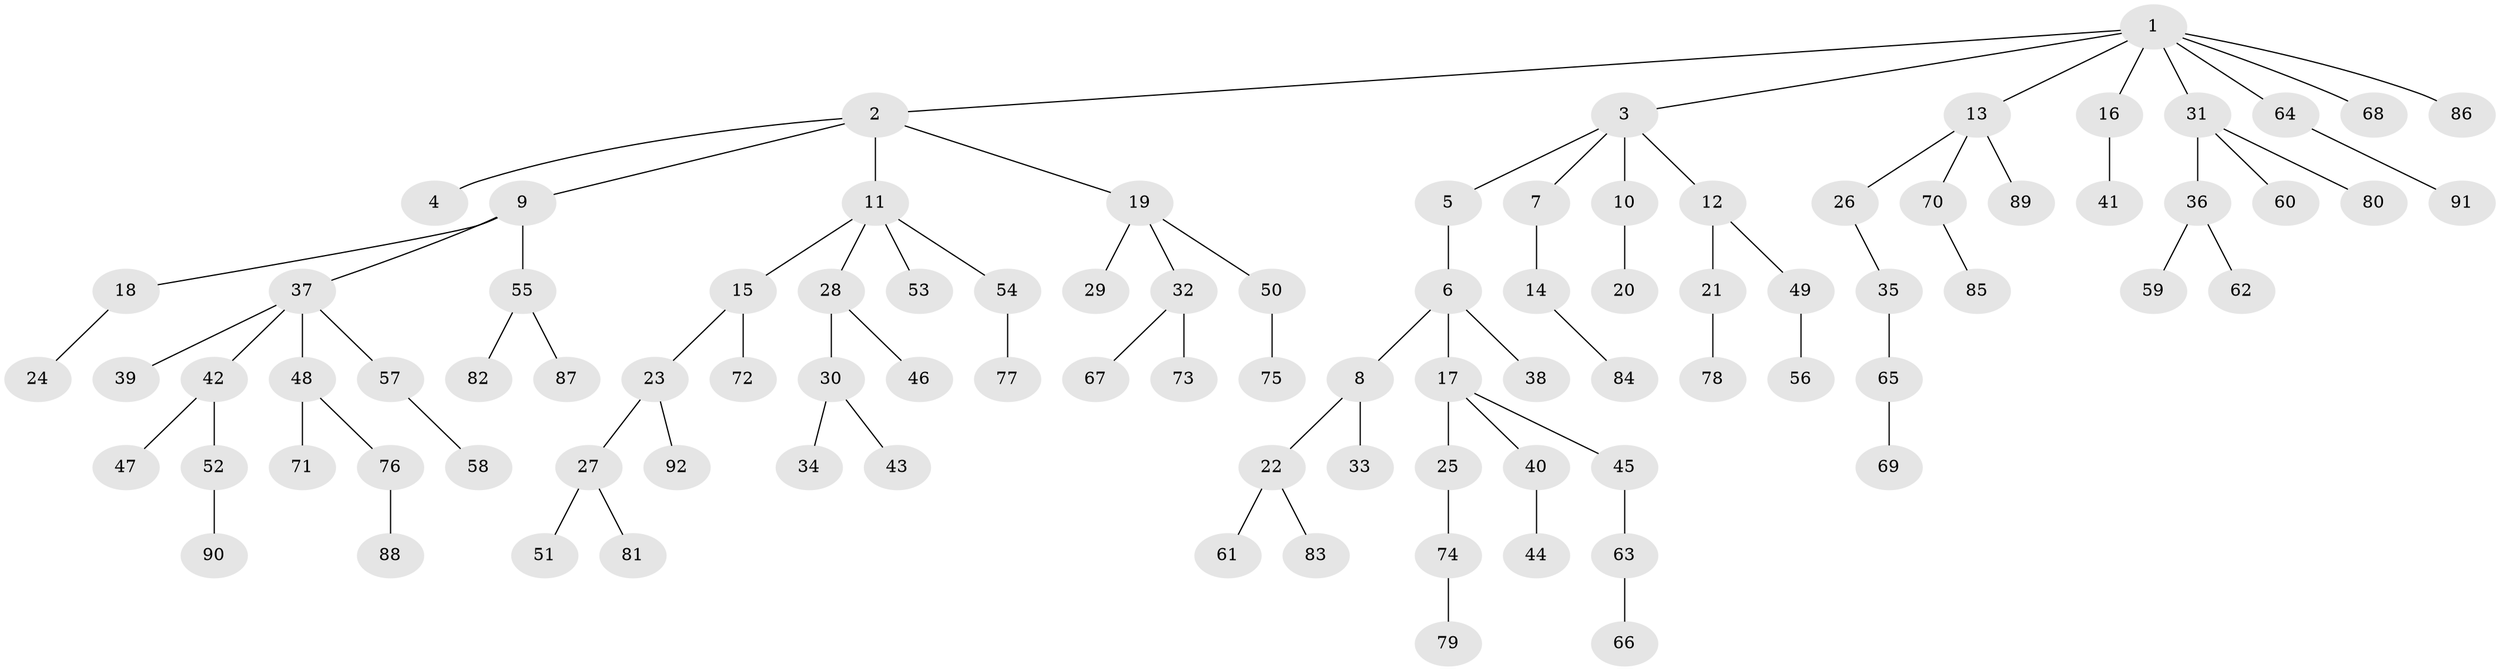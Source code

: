 // coarse degree distribution, {1: 0.6956521739130435, 9: 0.021739130434782608, 2: 0.2391304347826087, 3: 0.021739130434782608, 24: 0.021739130434782608}
// Generated by graph-tools (version 1.1) at 2025/55/03/04/25 21:55:37]
// undirected, 92 vertices, 91 edges
graph export_dot {
graph [start="1"]
  node [color=gray90,style=filled];
  1;
  2;
  3;
  4;
  5;
  6;
  7;
  8;
  9;
  10;
  11;
  12;
  13;
  14;
  15;
  16;
  17;
  18;
  19;
  20;
  21;
  22;
  23;
  24;
  25;
  26;
  27;
  28;
  29;
  30;
  31;
  32;
  33;
  34;
  35;
  36;
  37;
  38;
  39;
  40;
  41;
  42;
  43;
  44;
  45;
  46;
  47;
  48;
  49;
  50;
  51;
  52;
  53;
  54;
  55;
  56;
  57;
  58;
  59;
  60;
  61;
  62;
  63;
  64;
  65;
  66;
  67;
  68;
  69;
  70;
  71;
  72;
  73;
  74;
  75;
  76;
  77;
  78;
  79;
  80;
  81;
  82;
  83;
  84;
  85;
  86;
  87;
  88;
  89;
  90;
  91;
  92;
  1 -- 2;
  1 -- 3;
  1 -- 13;
  1 -- 16;
  1 -- 31;
  1 -- 64;
  1 -- 68;
  1 -- 86;
  2 -- 4;
  2 -- 9;
  2 -- 11;
  2 -- 19;
  3 -- 5;
  3 -- 7;
  3 -- 10;
  3 -- 12;
  5 -- 6;
  6 -- 8;
  6 -- 17;
  6 -- 38;
  7 -- 14;
  8 -- 22;
  8 -- 33;
  9 -- 18;
  9 -- 37;
  9 -- 55;
  10 -- 20;
  11 -- 15;
  11 -- 28;
  11 -- 53;
  11 -- 54;
  12 -- 21;
  12 -- 49;
  13 -- 26;
  13 -- 70;
  13 -- 89;
  14 -- 84;
  15 -- 23;
  15 -- 72;
  16 -- 41;
  17 -- 25;
  17 -- 40;
  17 -- 45;
  18 -- 24;
  19 -- 29;
  19 -- 32;
  19 -- 50;
  21 -- 78;
  22 -- 61;
  22 -- 83;
  23 -- 27;
  23 -- 92;
  25 -- 74;
  26 -- 35;
  27 -- 51;
  27 -- 81;
  28 -- 30;
  28 -- 46;
  30 -- 34;
  30 -- 43;
  31 -- 36;
  31 -- 60;
  31 -- 80;
  32 -- 67;
  32 -- 73;
  35 -- 65;
  36 -- 59;
  36 -- 62;
  37 -- 39;
  37 -- 42;
  37 -- 48;
  37 -- 57;
  40 -- 44;
  42 -- 47;
  42 -- 52;
  45 -- 63;
  48 -- 71;
  48 -- 76;
  49 -- 56;
  50 -- 75;
  52 -- 90;
  54 -- 77;
  55 -- 82;
  55 -- 87;
  57 -- 58;
  63 -- 66;
  64 -- 91;
  65 -- 69;
  70 -- 85;
  74 -- 79;
  76 -- 88;
}
